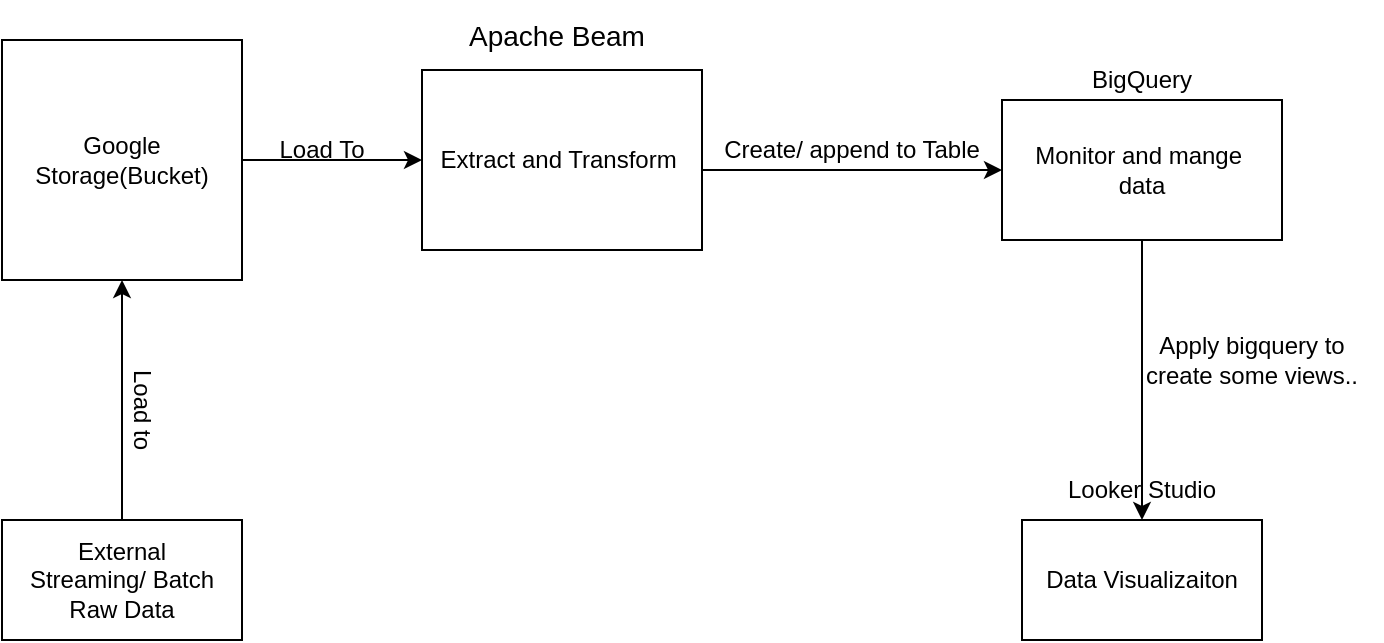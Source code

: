 <mxfile version="24.4.4" type="device">
  <diagram id="C5RBs43oDa-KdzZeNtuy" name="Page-1">
    <mxGraphModel dx="1019" dy="579" grid="1" gridSize="10" guides="1" tooltips="1" connect="1" arrows="1" fold="1" page="1" pageScale="1" pageWidth="827" pageHeight="1169" math="0" shadow="0">
      <root>
        <mxCell id="WIyWlLk6GJQsqaUBKTNV-0" />
        <mxCell id="WIyWlLk6GJQsqaUBKTNV-1" parent="WIyWlLk6GJQsqaUBKTNV-0" />
        <mxCell id="2R9P9EUSLHQLMYk_6HQl-19" value="" style="rounded=0;whiteSpace=wrap;html=1;" vertex="1" parent="WIyWlLk6GJQsqaUBKTNV-1">
          <mxGeometry x="540" y="320" width="120" height="60" as="geometry" />
        </mxCell>
        <mxCell id="2R9P9EUSLHQLMYk_6HQl-0" value="" style="whiteSpace=wrap;html=1;aspect=fixed;" vertex="1" parent="WIyWlLk6GJQsqaUBKTNV-1">
          <mxGeometry x="30" y="80" width="120" height="120" as="geometry" />
        </mxCell>
        <mxCell id="2R9P9EUSLHQLMYk_6HQl-1" value="Google Storage(Bucket)" style="text;strokeColor=none;align=center;fillColor=none;html=1;verticalAlign=middle;whiteSpace=wrap;rounded=0;" vertex="1" parent="WIyWlLk6GJQsqaUBKTNV-1">
          <mxGeometry x="50" y="120" width="80" height="40" as="geometry" />
        </mxCell>
        <mxCell id="2R9P9EUSLHQLMYk_6HQl-2" value="" style="endArrow=classic;html=1;rounded=0;exitX=1;exitY=0.5;exitDx=0;exitDy=0;" edge="1" parent="WIyWlLk6GJQsqaUBKTNV-1" source="2R9P9EUSLHQLMYk_6HQl-0">
          <mxGeometry width="50" height="50" relative="1" as="geometry">
            <mxPoint x="390" y="330" as="sourcePoint" />
            <mxPoint x="240" y="140" as="targetPoint" />
          </mxGeometry>
        </mxCell>
        <mxCell id="2R9P9EUSLHQLMYk_6HQl-4" value="" style="rounded=0;whiteSpace=wrap;html=1;" vertex="1" parent="WIyWlLk6GJQsqaUBKTNV-1">
          <mxGeometry x="30" y="320" width="120" height="60" as="geometry" />
        </mxCell>
        <mxCell id="2R9P9EUSLHQLMYk_6HQl-5" value="External Streaming/ Batch Raw Data" style="text;strokeColor=none;align=center;fillColor=none;html=1;verticalAlign=middle;whiteSpace=wrap;rounded=0;" vertex="1" parent="WIyWlLk6GJQsqaUBKTNV-1">
          <mxGeometry x="40" y="320" width="100" height="60" as="geometry" />
        </mxCell>
        <mxCell id="2R9P9EUSLHQLMYk_6HQl-6" value="" style="endArrow=classic;html=1;rounded=0;entryX=0.5;entryY=1;entryDx=0;entryDy=0;" edge="1" parent="WIyWlLk6GJQsqaUBKTNV-1" target="2R9P9EUSLHQLMYk_6HQl-0">
          <mxGeometry width="50" height="50" relative="1" as="geometry">
            <mxPoint x="90" y="320" as="sourcePoint" />
            <mxPoint x="140" y="270" as="targetPoint" />
          </mxGeometry>
        </mxCell>
        <mxCell id="2R9P9EUSLHQLMYk_6HQl-7" value="Load to" style="text;strokeColor=none;align=center;fillColor=none;html=1;verticalAlign=middle;whiteSpace=wrap;rounded=0;rotation=90;" vertex="1" parent="WIyWlLk6GJQsqaUBKTNV-1">
          <mxGeometry x="70" y="250" width="60" height="30" as="geometry" />
        </mxCell>
        <mxCell id="2R9P9EUSLHQLMYk_6HQl-8" value="Extract and Transform&amp;nbsp;" style="rounded=0;whiteSpace=wrap;html=1;" vertex="1" parent="WIyWlLk6GJQsqaUBKTNV-1">
          <mxGeometry x="240" y="95" width="140" height="90" as="geometry" />
        </mxCell>
        <mxCell id="2R9P9EUSLHQLMYk_6HQl-10" value="&lt;font style=&quot;font-size: 14px;&quot;&gt;Apache Beam&lt;/font&gt;" style="text;strokeColor=none;align=center;fillColor=none;html=1;verticalAlign=middle;whiteSpace=wrap;rounded=0;" vertex="1" parent="WIyWlLk6GJQsqaUBKTNV-1">
          <mxGeometry x="260" y="60" width="95" height="35" as="geometry" />
        </mxCell>
        <mxCell id="2R9P9EUSLHQLMYk_6HQl-11" value="Load To" style="text;strokeColor=none;align=center;fillColor=none;html=1;verticalAlign=middle;whiteSpace=wrap;rounded=0;" vertex="1" parent="WIyWlLk6GJQsqaUBKTNV-1">
          <mxGeometry x="160" y="120" width="60" height="30" as="geometry" />
        </mxCell>
        <mxCell id="2R9P9EUSLHQLMYk_6HQl-12" value="" style="endArrow=classic;html=1;rounded=0;" edge="1" parent="WIyWlLk6GJQsqaUBKTNV-1">
          <mxGeometry width="50" height="50" relative="1" as="geometry">
            <mxPoint x="380" y="145" as="sourcePoint" />
            <mxPoint x="530" y="145" as="targetPoint" />
          </mxGeometry>
        </mxCell>
        <mxCell id="2R9P9EUSLHQLMYk_6HQl-13" value="Create/ append to Table" style="text;strokeColor=none;align=center;fillColor=none;html=1;verticalAlign=middle;whiteSpace=wrap;rounded=0;" vertex="1" parent="WIyWlLk6GJQsqaUBKTNV-1">
          <mxGeometry x="380" y="120" width="150" height="30" as="geometry" />
        </mxCell>
        <mxCell id="2R9P9EUSLHQLMYk_6HQl-14" value="Monitor and mange&amp;nbsp;&lt;div&gt;data&lt;/div&gt;" style="rounded=0;whiteSpace=wrap;html=1;" vertex="1" parent="WIyWlLk6GJQsqaUBKTNV-1">
          <mxGeometry x="530" y="110" width="140" height="70" as="geometry" />
        </mxCell>
        <mxCell id="2R9P9EUSLHQLMYk_6HQl-15" value="BigQuery" style="text;strokeColor=none;align=center;fillColor=none;html=1;verticalAlign=middle;whiteSpace=wrap;rounded=0;" vertex="1" parent="WIyWlLk6GJQsqaUBKTNV-1">
          <mxGeometry x="540" y="80" width="120" height="40" as="geometry" />
        </mxCell>
        <mxCell id="2R9P9EUSLHQLMYk_6HQl-16" value="Apply bigquery to create some views.." style="text;strokeColor=none;align=center;fillColor=none;html=1;verticalAlign=middle;whiteSpace=wrap;rounded=0;rotation=0;" vertex="1" parent="WIyWlLk6GJQsqaUBKTNV-1">
          <mxGeometry x="590" y="230" width="130" height="20" as="geometry" />
        </mxCell>
        <mxCell id="2R9P9EUSLHQLMYk_6HQl-17" value="Data Visualizaiton" style="text;strokeColor=none;align=center;fillColor=none;html=1;verticalAlign=middle;whiteSpace=wrap;rounded=0;" vertex="1" parent="WIyWlLk6GJQsqaUBKTNV-1">
          <mxGeometry x="540" y="335" width="120" height="30" as="geometry" />
        </mxCell>
        <mxCell id="2R9P9EUSLHQLMYk_6HQl-18" value="" style="endArrow=classic;html=1;rounded=0;exitX=0.5;exitY=1;exitDx=0;exitDy=0;" edge="1" parent="WIyWlLk6GJQsqaUBKTNV-1" source="2R9P9EUSLHQLMYk_6HQl-14">
          <mxGeometry width="50" height="50" relative="1" as="geometry">
            <mxPoint x="580" y="315" as="sourcePoint" />
            <mxPoint x="600" y="320" as="targetPoint" />
          </mxGeometry>
        </mxCell>
        <mxCell id="2R9P9EUSLHQLMYk_6HQl-20" value="Looker Studio" style="text;strokeColor=none;align=center;fillColor=none;html=1;verticalAlign=middle;whiteSpace=wrap;rounded=0;" vertex="1" parent="WIyWlLk6GJQsqaUBKTNV-1">
          <mxGeometry x="520" y="290" width="160" height="30" as="geometry" />
        </mxCell>
      </root>
    </mxGraphModel>
  </diagram>
</mxfile>
